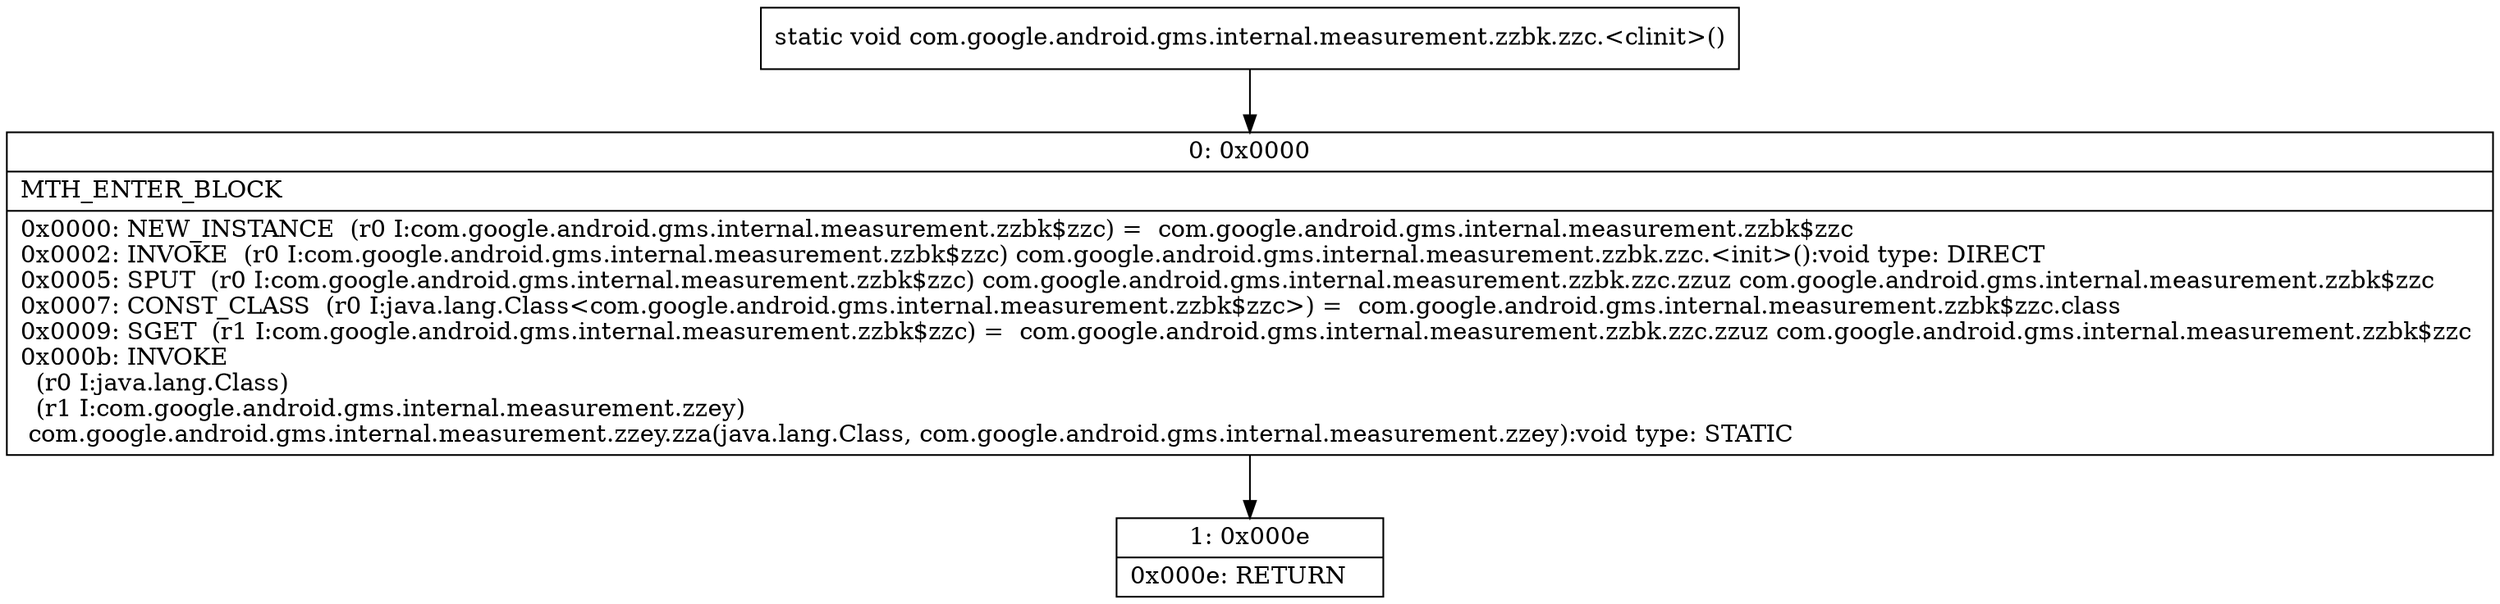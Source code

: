 digraph "CFG forcom.google.android.gms.internal.measurement.zzbk.zzc.\<clinit\>()V" {
Node_0 [shape=record,label="{0\:\ 0x0000|MTH_ENTER_BLOCK\l|0x0000: NEW_INSTANCE  (r0 I:com.google.android.gms.internal.measurement.zzbk$zzc) =  com.google.android.gms.internal.measurement.zzbk$zzc \l0x0002: INVOKE  (r0 I:com.google.android.gms.internal.measurement.zzbk$zzc) com.google.android.gms.internal.measurement.zzbk.zzc.\<init\>():void type: DIRECT \l0x0005: SPUT  (r0 I:com.google.android.gms.internal.measurement.zzbk$zzc) com.google.android.gms.internal.measurement.zzbk.zzc.zzuz com.google.android.gms.internal.measurement.zzbk$zzc \l0x0007: CONST_CLASS  (r0 I:java.lang.Class\<com.google.android.gms.internal.measurement.zzbk$zzc\>) =  com.google.android.gms.internal.measurement.zzbk$zzc.class \l0x0009: SGET  (r1 I:com.google.android.gms.internal.measurement.zzbk$zzc) =  com.google.android.gms.internal.measurement.zzbk.zzc.zzuz com.google.android.gms.internal.measurement.zzbk$zzc \l0x000b: INVOKE  \l  (r0 I:java.lang.Class)\l  (r1 I:com.google.android.gms.internal.measurement.zzey)\l com.google.android.gms.internal.measurement.zzey.zza(java.lang.Class, com.google.android.gms.internal.measurement.zzey):void type: STATIC \l}"];
Node_1 [shape=record,label="{1\:\ 0x000e|0x000e: RETURN   \l}"];
MethodNode[shape=record,label="{static void com.google.android.gms.internal.measurement.zzbk.zzc.\<clinit\>() }"];
MethodNode -> Node_0;
Node_0 -> Node_1;
}


